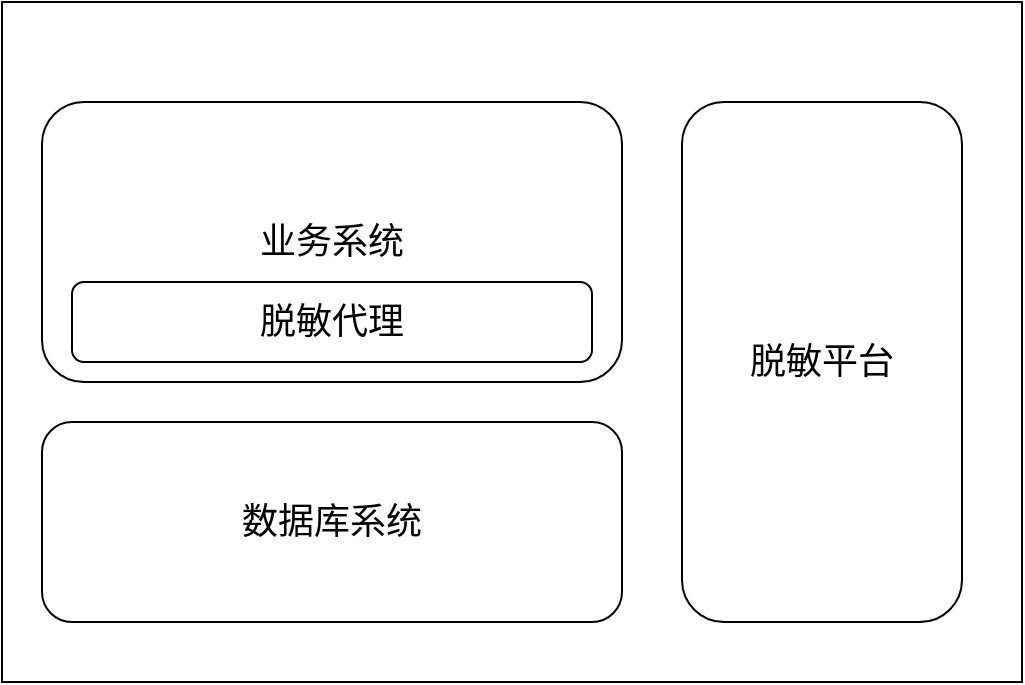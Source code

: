 <mxfile version="22.1.11" type="github">
  <diagram name="第 1 页" id="oYIk5BusF1NAlf0CJSbv">
    <mxGraphModel dx="1434" dy="780" grid="1" gridSize="10" guides="1" tooltips="1" connect="1" arrows="1" fold="1" page="1" pageScale="1" pageWidth="827" pageHeight="1169" math="0" shadow="0">
      <root>
        <mxCell id="0" />
        <mxCell id="1" parent="0" />
        <mxCell id="3ZR1puP9jhAOsZbzsYxd-1" value="" style="rounded=0;whiteSpace=wrap;html=1;" vertex="1" parent="1">
          <mxGeometry x="130" y="190" width="510" height="340" as="geometry" />
        </mxCell>
        <mxCell id="3ZR1puP9jhAOsZbzsYxd-2" value="&lt;font style=&quot;font-size: 18px;&quot;&gt;业务系统&lt;/font&gt;" style="rounded=1;whiteSpace=wrap;html=1;" vertex="1" parent="1">
          <mxGeometry x="150" y="240" width="290" height="140" as="geometry" />
        </mxCell>
        <mxCell id="3ZR1puP9jhAOsZbzsYxd-3" value="&lt;font style=&quot;font-size: 18px;&quot;&gt;脱敏代理&lt;/font&gt;" style="rounded=1;whiteSpace=wrap;html=1;" vertex="1" parent="1">
          <mxGeometry x="165" y="330" width="260" height="40" as="geometry" />
        </mxCell>
        <mxCell id="3ZR1puP9jhAOsZbzsYxd-4" value="&lt;font style=&quot;font-size: 18px;&quot;&gt;脱敏平台&lt;/font&gt;" style="rounded=1;whiteSpace=wrap;html=1;" vertex="1" parent="1">
          <mxGeometry x="470" y="240" width="140" height="260" as="geometry" />
        </mxCell>
        <mxCell id="3ZR1puP9jhAOsZbzsYxd-5" value="&lt;font style=&quot;font-size: 18px;&quot;&gt;数据库系统&lt;/font&gt;" style="rounded=1;whiteSpace=wrap;html=1;" vertex="1" parent="1">
          <mxGeometry x="150" y="400" width="290" height="100" as="geometry" />
        </mxCell>
      </root>
    </mxGraphModel>
  </diagram>
</mxfile>
